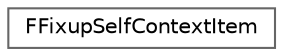 digraph "Graphical Class Hierarchy"
{
 // INTERACTIVE_SVG=YES
 // LATEX_PDF_SIZE
  bgcolor="transparent";
  edge [fontname=Helvetica,fontsize=10,labelfontname=Helvetica,labelfontsize=10];
  node [fontname=Helvetica,fontsize=10,shape=box,height=0.2,width=0.4];
  rankdir="LR";
  Node0 [id="Node000000",label="FFixupSelfContextItem",height=0.2,width=0.4,color="grey40", fillcolor="white", style="filled",URL="$d8/ddb/structFFixupSelfContextItem.html",tooltip=" "];
}
